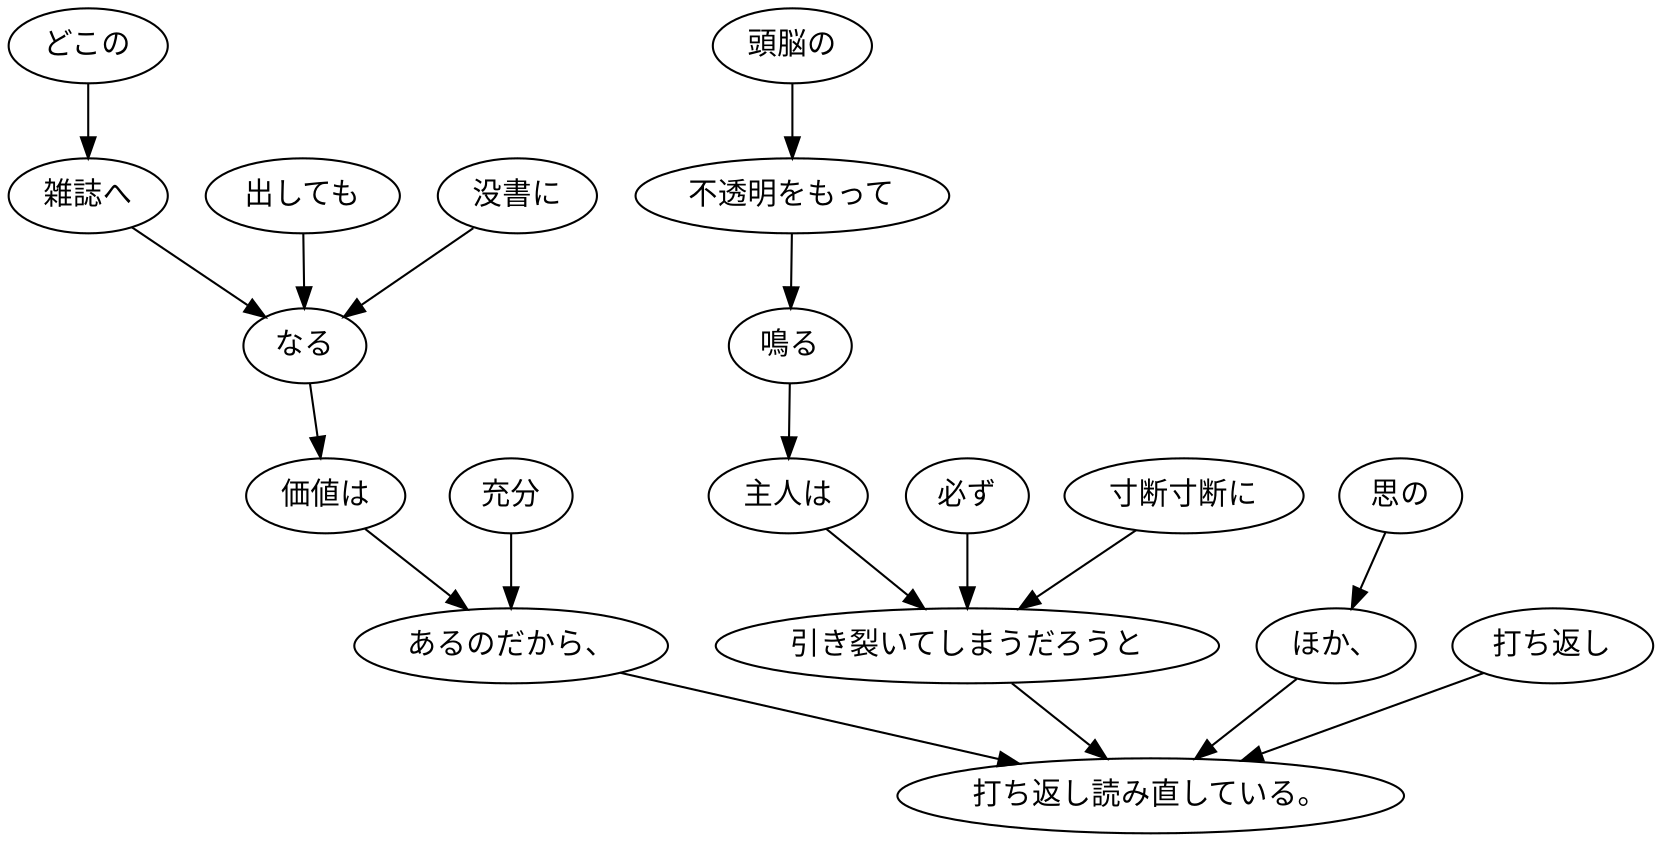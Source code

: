 digraph graph5820 {
	node0 [label="どこの"];
	node1 [label="雑誌へ"];
	node2 [label="出しても"];
	node3 [label="没書に"];
	node4 [label="なる"];
	node5 [label="価値は"];
	node6 [label="充分"];
	node7 [label="あるのだから、"];
	node8 [label="頭脳の"];
	node9 [label="不透明をもって"];
	node10 [label="鳴る"];
	node11 [label="主人は"];
	node12 [label="必ず"];
	node13 [label="寸断寸断に"];
	node14 [label="引き裂いてしまうだろうと"];
	node15 [label="思の"];
	node16 [label="ほか、"];
	node17 [label="打ち返し"];
	node18 [label="打ち返し読み直している。"];
	node0 -> node1;
	node1 -> node4;
	node2 -> node4;
	node3 -> node4;
	node4 -> node5;
	node5 -> node7;
	node6 -> node7;
	node7 -> node18;
	node8 -> node9;
	node9 -> node10;
	node10 -> node11;
	node11 -> node14;
	node12 -> node14;
	node13 -> node14;
	node14 -> node18;
	node15 -> node16;
	node16 -> node18;
	node17 -> node18;
}
